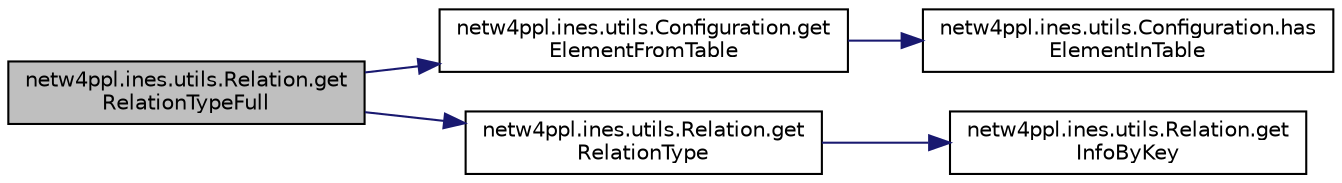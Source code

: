 digraph "netw4ppl.ines.utils.Relation.getRelationTypeFull"
{
 // LATEX_PDF_SIZE
  edge [fontname="Helvetica",fontsize="10",labelfontname="Helvetica",labelfontsize="10"];
  node [fontname="Helvetica",fontsize="10",shape=record];
  rankdir="LR";
  Node1 [label="netw4ppl.ines.utils.Relation.get\lRelationTypeFull",height=0.2,width=0.4,color="black", fillcolor="grey75", style="filled", fontcolor="black",tooltip=" "];
  Node1 -> Node2 [color="midnightblue",fontsize="10",style="solid",fontname="Helvetica"];
  Node2 [label="netw4ppl.ines.utils.Configuration.get\lElementFromTable",height=0.2,width=0.4,color="black", fillcolor="white", style="filled",URL="$classnetw4ppl_1_1ines_1_1utils_1_1_configuration.html#a4c09b0d33a51f144d36fa7147c166f3b",tooltip=" "];
  Node2 -> Node3 [color="midnightblue",fontsize="10",style="solid",fontname="Helvetica"];
  Node3 [label="netw4ppl.ines.utils.Configuration.has\lElementInTable",height=0.2,width=0.4,color="black", fillcolor="white", style="filled",URL="$classnetw4ppl_1_1ines_1_1utils_1_1_configuration.html#a33cd53086ed70e6c684b046b894d8a54",tooltip=" "];
  Node1 -> Node4 [color="midnightblue",fontsize="10",style="solid",fontname="Helvetica"];
  Node4 [label="netw4ppl.ines.utils.Relation.get\lRelationType",height=0.2,width=0.4,color="black", fillcolor="white", style="filled",URL="$classnetw4ppl_1_1ines_1_1utils_1_1_relation.html#a12338832421bf83659bee1248a80f4af",tooltip=" "];
  Node4 -> Node5 [color="midnightblue",fontsize="10",style="solid",fontname="Helvetica"];
  Node5 [label="netw4ppl.ines.utils.Relation.get\lInfoByKey",height=0.2,width=0.4,color="black", fillcolor="white", style="filled",URL="$classnetw4ppl_1_1ines_1_1utils_1_1_relation.html#ad64f7202fc6b98542bab454d710747e8",tooltip=" "];
}
